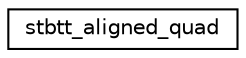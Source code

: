 digraph "Graphical Class Hierarchy"
{
  edge [fontname="Helvetica",fontsize="10",labelfontname="Helvetica",labelfontsize="10"];
  node [fontname="Helvetica",fontsize="10",shape=record];
  rankdir="LR";
  Node0 [label="stbtt_aligned_quad",height=0.2,width=0.4,color="black", fillcolor="white", style="filled",URL="$d9/d0c/structstbtt__aligned__quad.html"];
}
